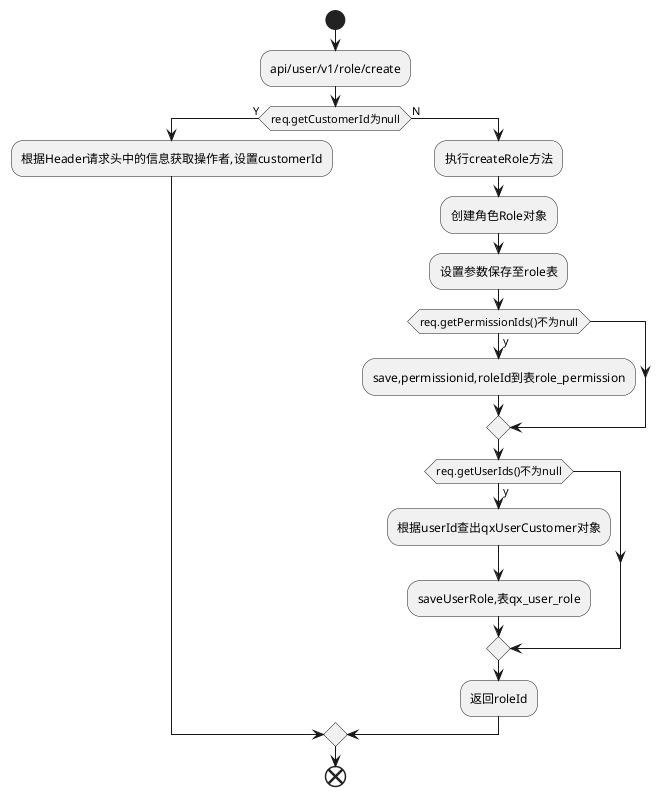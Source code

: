 @startuml

start
->
:api/user/v1/role/create;
->
if(req.getCustomerId为null)then(Y)
:根据Header请求头中的信息获取操作者,设置customerId;
else(N)
:执行createRole方法;
->
:创建角色Role对象;
->
:设置参数保存至role表;
    ->
    if(req.getPermissionIds()不为null)then(y)
    :save,permissionid,roleId到表role_permission;
    endif
    ->
    if(req.getUserIds()不为null)then(y)
    :根据userId查出qxUserCustomer对象;
    :saveUserRole,表qx_user_role;
    endif
->
:返回roleId;
endif
end

@enduml
